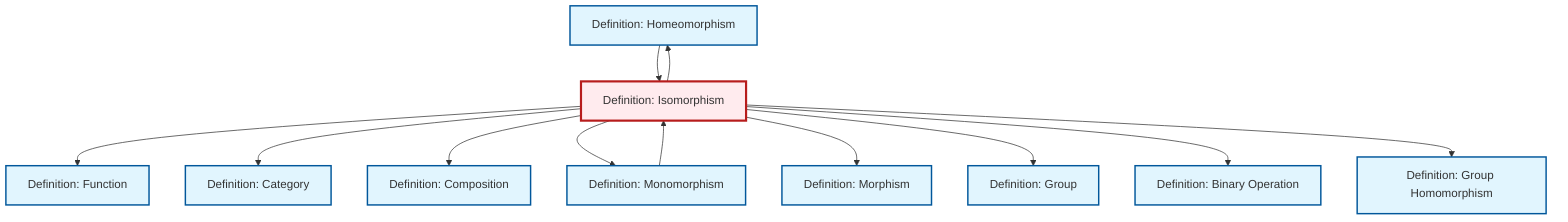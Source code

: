 graph TD
    classDef definition fill:#e1f5fe,stroke:#01579b,stroke-width:2px
    classDef theorem fill:#f3e5f5,stroke:#4a148c,stroke-width:2px
    classDef axiom fill:#fff3e0,stroke:#e65100,stroke-width:2px
    classDef example fill:#e8f5e9,stroke:#1b5e20,stroke-width:2px
    classDef current fill:#ffebee,stroke:#b71c1c,stroke-width:3px
    def-homeomorphism["Definition: Homeomorphism"]:::definition
    def-monomorphism["Definition: Monomorphism"]:::definition
    def-morphism["Definition: Morphism"]:::definition
    def-function["Definition: Function"]:::definition
    def-category["Definition: Category"]:::definition
    def-homomorphism["Definition: Group Homomorphism"]:::definition
    def-binary-operation["Definition: Binary Operation"]:::definition
    def-composition["Definition: Composition"]:::definition
    def-group["Definition: Group"]:::definition
    def-isomorphism["Definition: Isomorphism"]:::definition
    def-isomorphism --> def-function
    def-isomorphism --> def-category
    def-isomorphism --> def-composition
    def-monomorphism --> def-isomorphism
    def-isomorphism --> def-monomorphism
    def-isomorphism --> def-morphism
    def-isomorphism --> def-group
    def-isomorphism --> def-homeomorphism
    def-isomorphism --> def-binary-operation
    def-isomorphism --> def-homomorphism
    def-homeomorphism --> def-isomorphism
    class def-isomorphism current